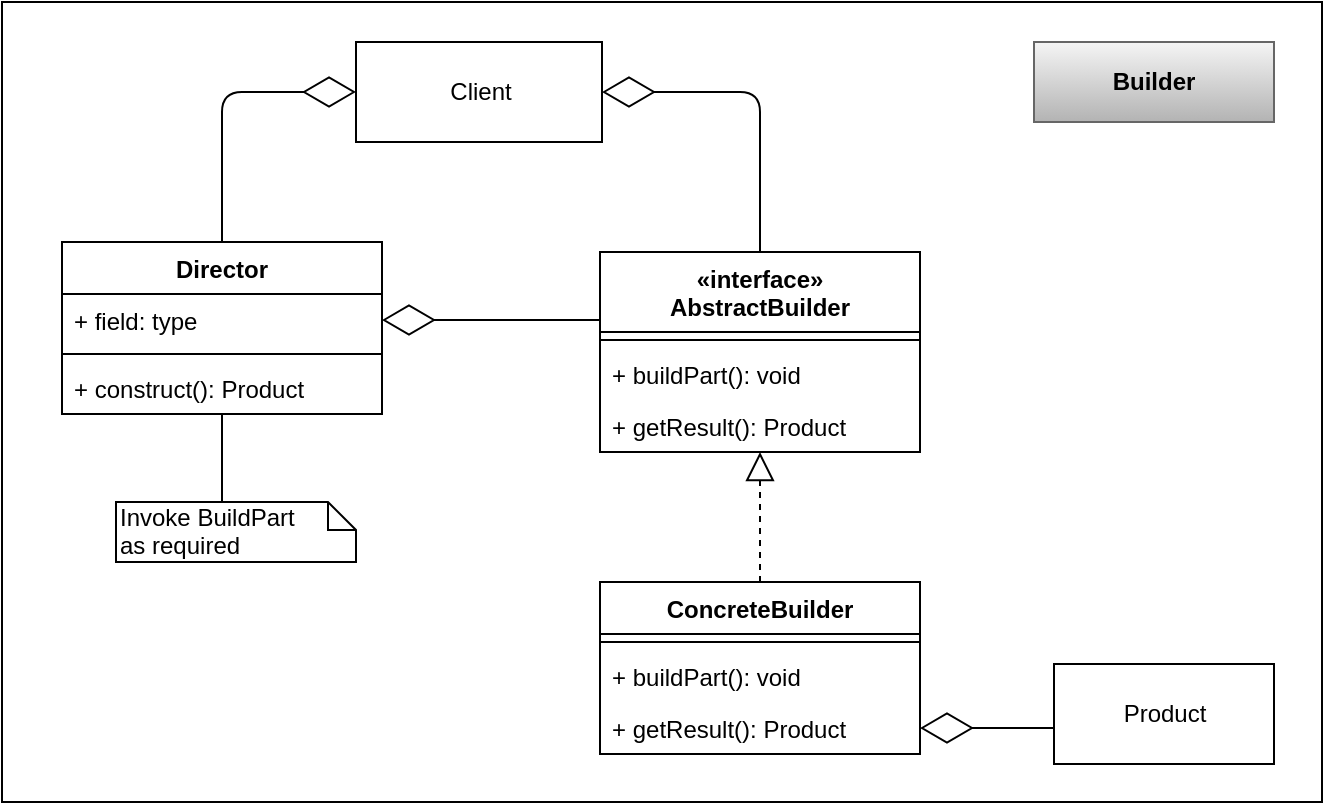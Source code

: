 <mxfile version="13.7.9" type="device"><diagram id="KfGRAu9Y-XLjAxK38cpP" name="Page-1"><mxGraphModel dx="1813" dy="1825" grid="1" gridSize="10" guides="1" tooltips="1" connect="1" arrows="1" fold="1" page="1" pageScale="1" pageWidth="827" pageHeight="1169" math="0" shadow="0"><root><mxCell id="0"/><mxCell id="1" parent="0"/><mxCell id="qyB-v8X1qPNtYhMY3sSB-25" value="" style="rounded=0;whiteSpace=wrap;html=1;" vertex="1" parent="1"><mxGeometry x="60" y="-40" width="660" height="400" as="geometry"/></mxCell><mxCell id="qyB-v8X1qPNtYhMY3sSB-3" value="ConcreteBuilder" style="swimlane;fontStyle=1;align=center;verticalAlign=top;childLayout=stackLayout;horizontal=1;startSize=26;horizontalStack=0;resizeParent=1;resizeParentMax=0;resizeLast=0;collapsible=1;marginBottom=0;" vertex="1" parent="1"><mxGeometry x="359" y="250" width="160" height="86" as="geometry"/></mxCell><mxCell id="qyB-v8X1qPNtYhMY3sSB-5" value="" style="line;strokeWidth=1;fillColor=none;align=left;verticalAlign=middle;spacingTop=-1;spacingLeft=3;spacingRight=3;rotatable=0;labelPosition=right;points=[];portConstraint=eastwest;" vertex="1" parent="qyB-v8X1qPNtYhMY3sSB-3"><mxGeometry y="26" width="160" height="8" as="geometry"/></mxCell><mxCell id="qyB-v8X1qPNtYhMY3sSB-6" value="+ buildPart(): void" style="text;strokeColor=none;fillColor=none;align=left;verticalAlign=top;spacingLeft=4;spacingRight=4;overflow=hidden;rotatable=0;points=[[0,0.5],[1,0.5]];portConstraint=eastwest;" vertex="1" parent="qyB-v8X1qPNtYhMY3sSB-3"><mxGeometry y="34" width="160" height="26" as="geometry"/></mxCell><mxCell id="qyB-v8X1qPNtYhMY3sSB-7" value="+ getResult(): Product" style="text;strokeColor=none;fillColor=none;align=left;verticalAlign=top;spacingLeft=4;spacingRight=4;overflow=hidden;rotatable=0;points=[[0,0.5],[1,0.5]];portConstraint=eastwest;" vertex="1" parent="qyB-v8X1qPNtYhMY3sSB-3"><mxGeometry y="60" width="160" height="26" as="geometry"/></mxCell><mxCell id="qyB-v8X1qPNtYhMY3sSB-8" value="«interface»&#10;AbstractBuilder" style="swimlane;fontStyle=1;align=center;verticalAlign=top;childLayout=stackLayout;horizontal=1;startSize=40;horizontalStack=0;resizeParent=1;resizeParentMax=0;resizeLast=0;collapsible=1;marginBottom=0;" vertex="1" parent="1"><mxGeometry x="359" y="85" width="160" height="100" as="geometry"/></mxCell><mxCell id="qyB-v8X1qPNtYhMY3sSB-9" value="" style="line;strokeWidth=1;fillColor=none;align=left;verticalAlign=middle;spacingTop=-1;spacingLeft=3;spacingRight=3;rotatable=0;labelPosition=right;points=[];portConstraint=eastwest;" vertex="1" parent="qyB-v8X1qPNtYhMY3sSB-8"><mxGeometry y="40" width="160" height="8" as="geometry"/></mxCell><mxCell id="qyB-v8X1qPNtYhMY3sSB-10" value="+ buildPart(): void" style="text;strokeColor=none;fillColor=none;align=left;verticalAlign=top;spacingLeft=4;spacingRight=4;overflow=hidden;rotatable=0;points=[[0,0.5],[1,0.5]];portConstraint=eastwest;" vertex="1" parent="qyB-v8X1qPNtYhMY3sSB-8"><mxGeometry y="48" width="160" height="26" as="geometry"/></mxCell><mxCell id="qyB-v8X1qPNtYhMY3sSB-11" value="+ getResult(): Product" style="text;strokeColor=none;fillColor=none;align=left;verticalAlign=top;spacingLeft=4;spacingRight=4;overflow=hidden;rotatable=0;points=[[0,0.5],[1,0.5]];portConstraint=eastwest;" vertex="1" parent="qyB-v8X1qPNtYhMY3sSB-8"><mxGeometry y="74" width="160" height="26" as="geometry"/></mxCell><mxCell id="qyB-v8X1qPNtYhMY3sSB-12" value="Product" style="html=1;" vertex="1" parent="1"><mxGeometry x="586" y="291" width="110" height="50" as="geometry"/></mxCell><mxCell id="qyB-v8X1qPNtYhMY3sSB-13" value="" style="endArrow=diamondThin;endFill=0;endSize=24;html=1;entryX=1;entryY=0.5;entryDx=0;entryDy=0;exitX=0;exitY=0.64;exitDx=0;exitDy=0;exitPerimeter=0;" edge="1" parent="1" source="qyB-v8X1qPNtYhMY3sSB-12" target="qyB-v8X1qPNtYhMY3sSB-7"><mxGeometry width="160" relative="1" as="geometry"><mxPoint x="730" y="530" as="sourcePoint"/><mxPoint x="890" y="530" as="targetPoint"/></mxGeometry></mxCell><mxCell id="qyB-v8X1qPNtYhMY3sSB-14" value="" style="endArrow=block;dashed=1;endFill=0;endSize=12;html=1;entryX=0.5;entryY=1;entryDx=0;entryDy=0;entryPerimeter=0;exitX=0.5;exitY=0;exitDx=0;exitDy=0;" edge="1" parent="1" source="qyB-v8X1qPNtYhMY3sSB-3" target="qyB-v8X1qPNtYhMY3sSB-11"><mxGeometry width="160" relative="1" as="geometry"><mxPoint x="540" y="460" as="sourcePoint"/><mxPoint x="700" y="460" as="targetPoint"/></mxGeometry></mxCell><mxCell id="qyB-v8X1qPNtYhMY3sSB-15" value="Director" style="swimlane;fontStyle=1;align=center;verticalAlign=top;childLayout=stackLayout;horizontal=1;startSize=26;horizontalStack=0;resizeParent=1;resizeParentMax=0;resizeLast=0;collapsible=1;marginBottom=0;" vertex="1" parent="1"><mxGeometry x="90" y="80" width="160" height="86" as="geometry"/></mxCell><mxCell id="qyB-v8X1qPNtYhMY3sSB-16" value="+ field: type" style="text;strokeColor=none;fillColor=none;align=left;verticalAlign=top;spacingLeft=4;spacingRight=4;overflow=hidden;rotatable=0;points=[[0,0.5],[1,0.5]];portConstraint=eastwest;" vertex="1" parent="qyB-v8X1qPNtYhMY3sSB-15"><mxGeometry y="26" width="160" height="26" as="geometry"/></mxCell><mxCell id="qyB-v8X1qPNtYhMY3sSB-17" value="" style="line;strokeWidth=1;fillColor=none;align=left;verticalAlign=middle;spacingTop=-1;spacingLeft=3;spacingRight=3;rotatable=0;labelPosition=right;points=[];portConstraint=eastwest;" vertex="1" parent="qyB-v8X1qPNtYhMY3sSB-15"><mxGeometry y="52" width="160" height="8" as="geometry"/></mxCell><mxCell id="qyB-v8X1qPNtYhMY3sSB-18" value="+ construct(): Product" style="text;strokeColor=none;fillColor=none;align=left;verticalAlign=top;spacingLeft=4;spacingRight=4;overflow=hidden;rotatable=0;points=[[0,0.5],[1,0.5]];portConstraint=eastwest;" vertex="1" parent="qyB-v8X1qPNtYhMY3sSB-15"><mxGeometry y="60" width="160" height="26" as="geometry"/></mxCell><mxCell id="qyB-v8X1qPNtYhMY3sSB-19" value="Invoke BuildPart&lt;br&gt;as required" style="shape=note;whiteSpace=wrap;html=1;size=14;verticalAlign=top;align=left;spacingTop=-6;" vertex="1" parent="1"><mxGeometry x="117" y="210" width="120" height="30" as="geometry"/></mxCell><mxCell id="qyB-v8X1qPNtYhMY3sSB-20" value="" style="endArrow=none;html=1;entryX=0.5;entryY=1;entryDx=0;entryDy=0;entryPerimeter=0;exitX=0;exitY=0;exitDx=53;exitDy=0;exitPerimeter=0;" edge="1" parent="1" source="qyB-v8X1qPNtYhMY3sSB-19" target="qyB-v8X1qPNtYhMY3sSB-18"><mxGeometry width="50" height="50" relative="1" as="geometry"><mxPoint x="210" y="410" as="sourcePoint"/><mxPoint x="260" y="360" as="targetPoint"/></mxGeometry></mxCell><mxCell id="qyB-v8X1qPNtYhMY3sSB-21" value="Client" style="html=1;" vertex="1" parent="1"><mxGeometry x="237" y="-20" width="123" height="50" as="geometry"/></mxCell><mxCell id="qyB-v8X1qPNtYhMY3sSB-22" value="" style="endArrow=diamondThin;endFill=0;endSize=24;html=1;entryX=0;entryY=0.5;entryDx=0;entryDy=0;exitX=0.5;exitY=0;exitDx=0;exitDy=0;" edge="1" parent="1" source="qyB-v8X1qPNtYhMY3sSB-15" target="qyB-v8X1qPNtYhMY3sSB-21"><mxGeometry width="160" relative="1" as="geometry"><mxPoint x="-10" as="sourcePoint"/><mxPoint x="150" as="targetPoint"/><Array as="points"><mxPoint x="170" y="5"/></Array></mxGeometry></mxCell><mxCell id="qyB-v8X1qPNtYhMY3sSB-23" value="" style="endArrow=diamondThin;endFill=0;endSize=24;html=1;entryX=1;entryY=0.5;entryDx=0;entryDy=0;exitX=0.5;exitY=0;exitDx=0;exitDy=0;" edge="1" parent="1" source="qyB-v8X1qPNtYhMY3sSB-8" target="qyB-v8X1qPNtYhMY3sSB-21"><mxGeometry width="160" relative="1" as="geometry"><mxPoint x="580" y="-10" as="sourcePoint"/><mxPoint x="740" y="-10" as="targetPoint"/><Array as="points"><mxPoint x="439" y="5"/></Array></mxGeometry></mxCell><mxCell id="qyB-v8X1qPNtYhMY3sSB-24" value="" style="endArrow=diamondThin;endFill=0;endSize=24;html=1;entryX=1;entryY=0.5;entryDx=0;entryDy=0;exitX=0;exitY=0.34;exitDx=0;exitDy=0;exitPerimeter=0;" edge="1" parent="1" source="qyB-v8X1qPNtYhMY3sSB-8" target="qyB-v8X1qPNtYhMY3sSB-16"><mxGeometry width="160" relative="1" as="geometry"><mxPoint x="340" y="390" as="sourcePoint"/><mxPoint x="500" y="390" as="targetPoint"/></mxGeometry></mxCell><mxCell id="qyB-v8X1qPNtYhMY3sSB-26" value="Builder" style="rounded=0;whiteSpace=wrap;html=1;fontStyle=1;gradientColor=#b3b3b3;fillColor=#f5f5f5;strokeColor=#666666;" vertex="1" parent="1"><mxGeometry x="576" y="-20" width="120" height="40" as="geometry"/></mxCell></root></mxGraphModel></diagram></mxfile>